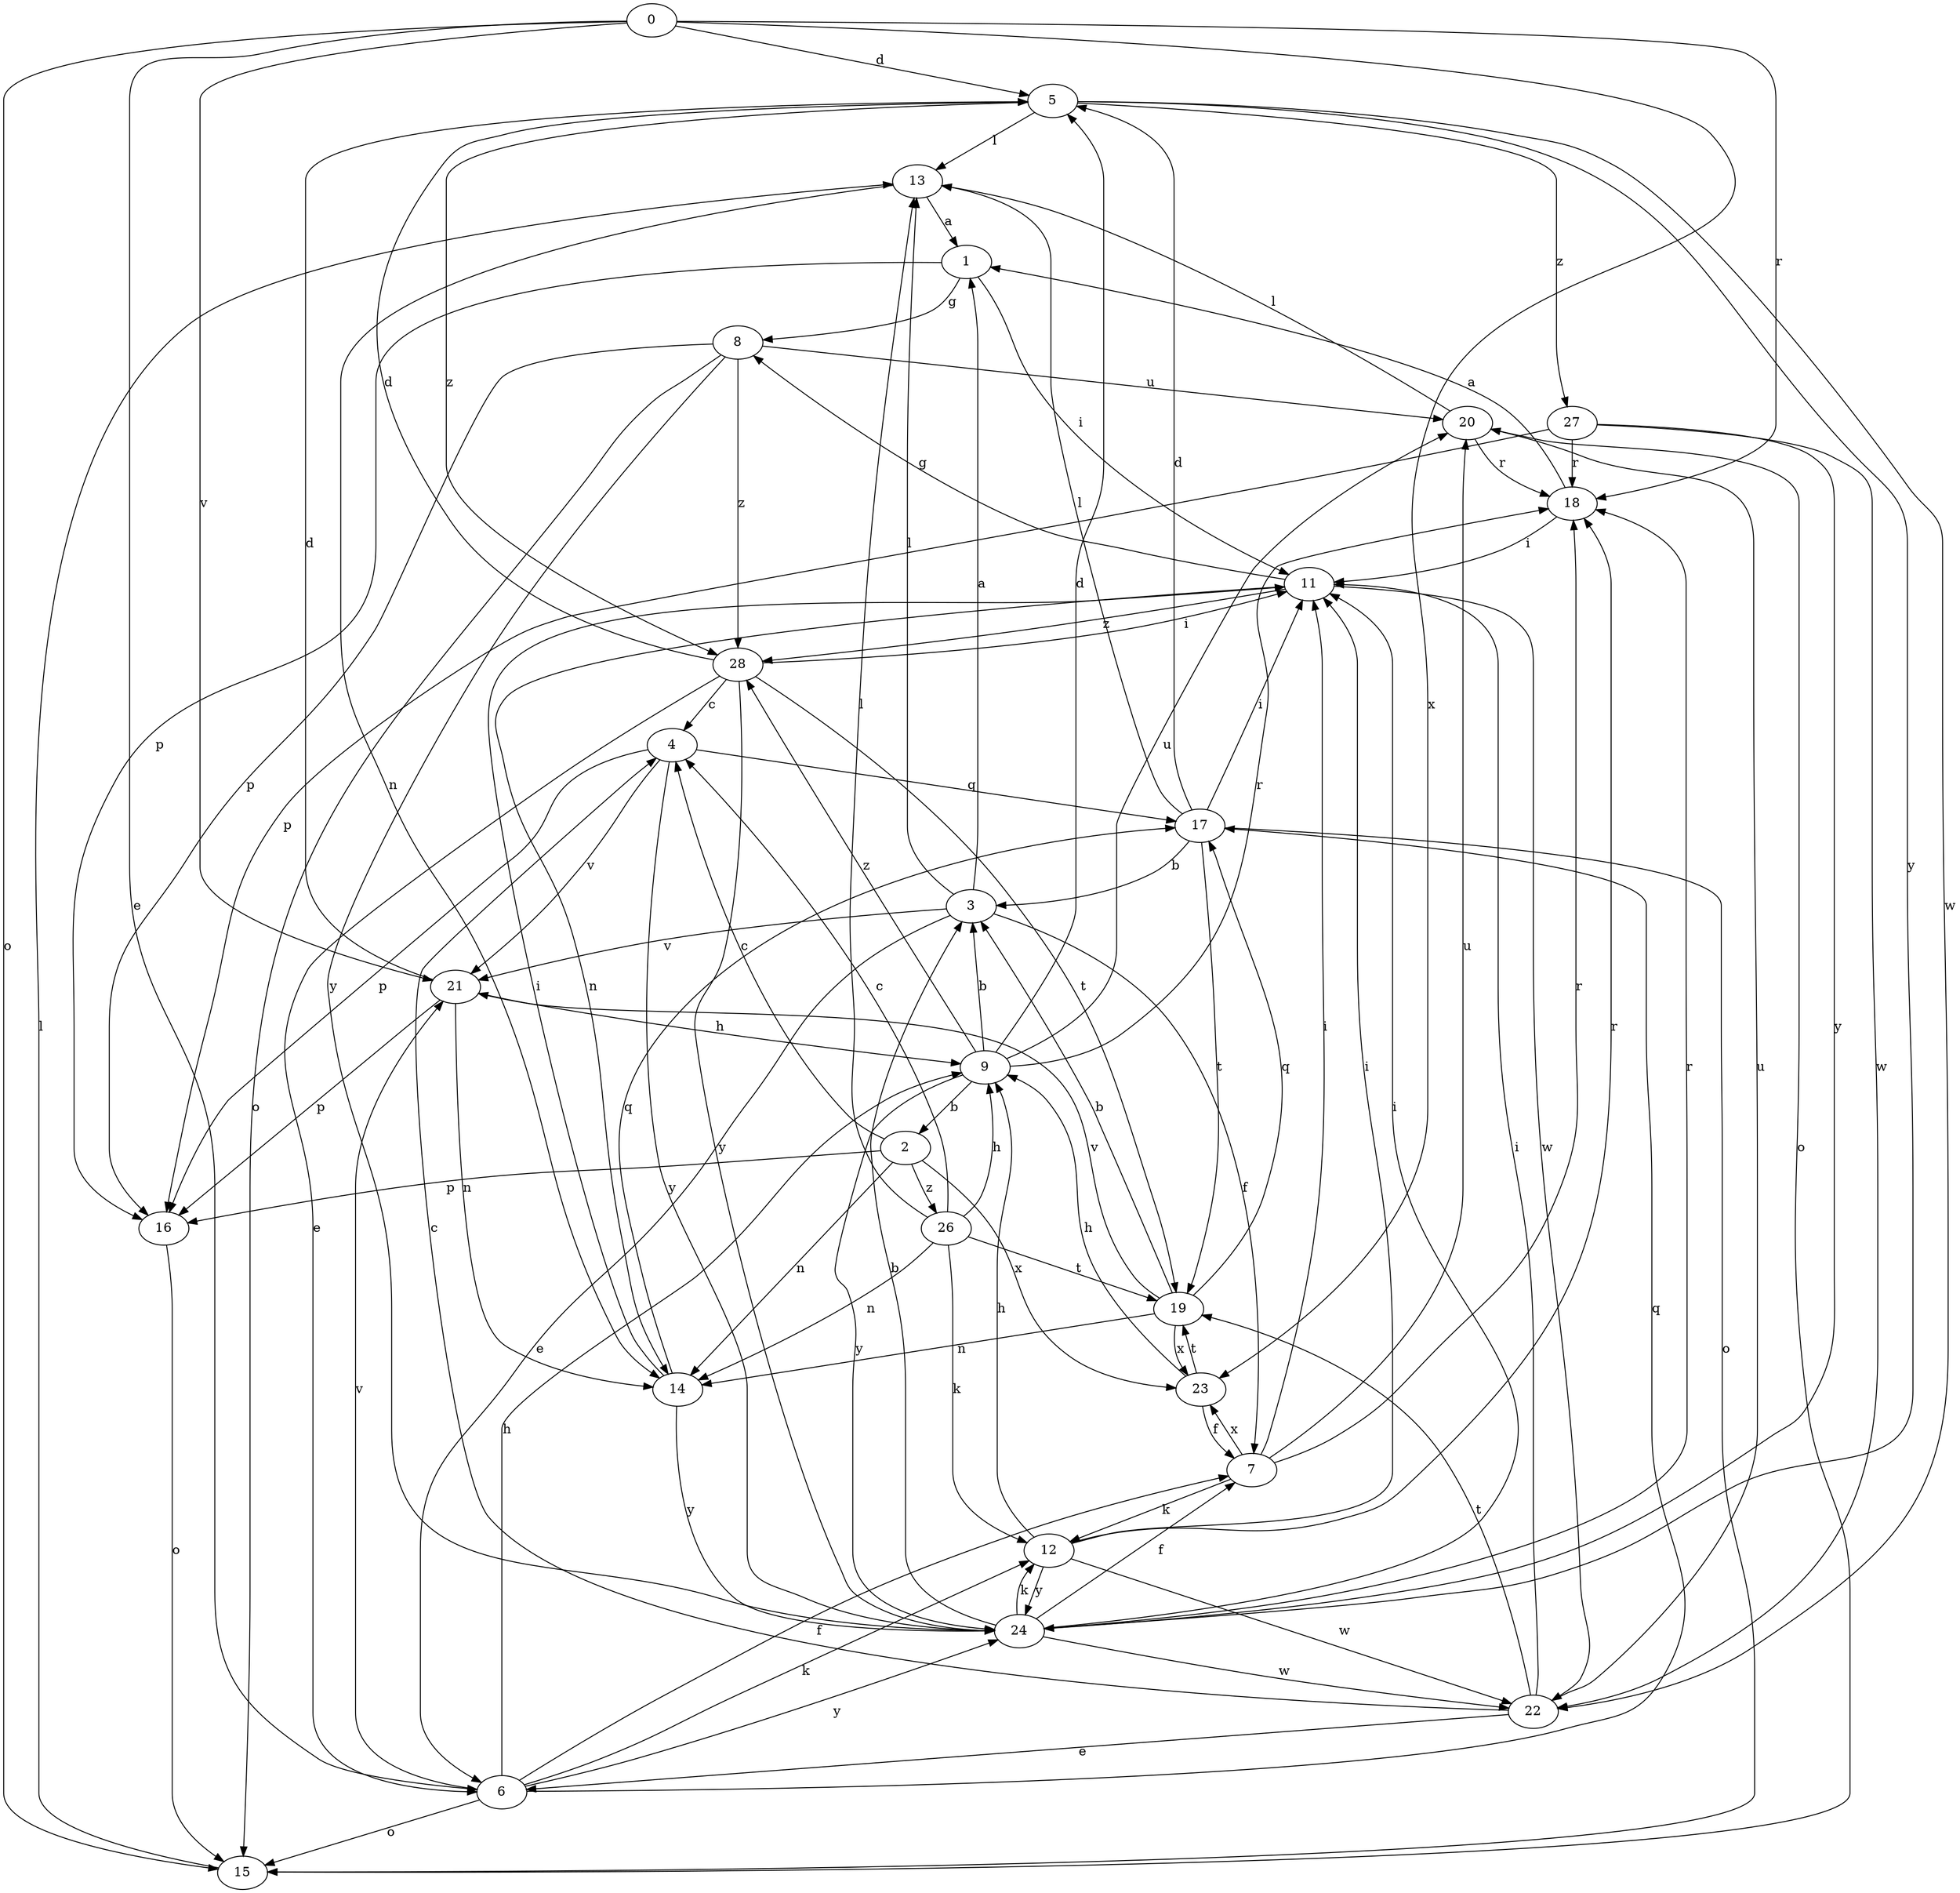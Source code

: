 strict digraph  {
0;
1;
2;
3;
4;
5;
6;
7;
8;
9;
11;
12;
13;
14;
15;
16;
17;
18;
19;
20;
21;
22;
23;
24;
26;
27;
28;
0 -> 5  [label=d];
0 -> 6  [label=e];
0 -> 15  [label=o];
0 -> 18  [label=r];
0 -> 21  [label=v];
0 -> 23  [label=x];
1 -> 8  [label=g];
1 -> 11  [label=i];
1 -> 16  [label=p];
2 -> 4  [label=c];
2 -> 14  [label=n];
2 -> 16  [label=p];
2 -> 23  [label=x];
2 -> 26  [label=z];
3 -> 1  [label=a];
3 -> 6  [label=e];
3 -> 7  [label=f];
3 -> 13  [label=l];
3 -> 21  [label=v];
4 -> 16  [label=p];
4 -> 17  [label=q];
4 -> 21  [label=v];
4 -> 24  [label=y];
5 -> 13  [label=l];
5 -> 22  [label=w];
5 -> 24  [label=y];
5 -> 27  [label=z];
5 -> 28  [label=z];
6 -> 7  [label=f];
6 -> 9  [label=h];
6 -> 12  [label=k];
6 -> 15  [label=o];
6 -> 17  [label=q];
6 -> 21  [label=v];
6 -> 24  [label=y];
7 -> 11  [label=i];
7 -> 12  [label=k];
7 -> 18  [label=r];
7 -> 20  [label=u];
7 -> 23  [label=x];
8 -> 15  [label=o];
8 -> 16  [label=p];
8 -> 20  [label=u];
8 -> 24  [label=y];
8 -> 28  [label=z];
9 -> 2  [label=b];
9 -> 3  [label=b];
9 -> 5  [label=d];
9 -> 18  [label=r];
9 -> 20  [label=u];
9 -> 24  [label=y];
9 -> 28  [label=z];
11 -> 8  [label=g];
11 -> 14  [label=n];
11 -> 22  [label=w];
11 -> 28  [label=z];
12 -> 9  [label=h];
12 -> 11  [label=i];
12 -> 18  [label=r];
12 -> 22  [label=w];
12 -> 24  [label=y];
13 -> 1  [label=a];
13 -> 14  [label=n];
14 -> 11  [label=i];
14 -> 17  [label=q];
14 -> 24  [label=y];
15 -> 13  [label=l];
16 -> 15  [label=o];
17 -> 3  [label=b];
17 -> 5  [label=d];
17 -> 11  [label=i];
17 -> 13  [label=l];
17 -> 15  [label=o];
17 -> 19  [label=t];
18 -> 1  [label=a];
18 -> 11  [label=i];
19 -> 3  [label=b];
19 -> 14  [label=n];
19 -> 17  [label=q];
19 -> 21  [label=v];
19 -> 23  [label=x];
20 -> 13  [label=l];
20 -> 15  [label=o];
20 -> 18  [label=r];
21 -> 5  [label=d];
21 -> 9  [label=h];
21 -> 14  [label=n];
21 -> 16  [label=p];
22 -> 4  [label=c];
22 -> 6  [label=e];
22 -> 11  [label=i];
22 -> 19  [label=t];
22 -> 20  [label=u];
23 -> 7  [label=f];
23 -> 9  [label=h];
23 -> 19  [label=t];
24 -> 3  [label=b];
24 -> 7  [label=f];
24 -> 11  [label=i];
24 -> 12  [label=k];
24 -> 18  [label=r];
24 -> 22  [label=w];
26 -> 4  [label=c];
26 -> 9  [label=h];
26 -> 12  [label=k];
26 -> 13  [label=l];
26 -> 14  [label=n];
26 -> 19  [label=t];
27 -> 16  [label=p];
27 -> 18  [label=r];
27 -> 22  [label=w];
27 -> 24  [label=y];
28 -> 4  [label=c];
28 -> 5  [label=d];
28 -> 6  [label=e];
28 -> 11  [label=i];
28 -> 19  [label=t];
28 -> 24  [label=y];
}

